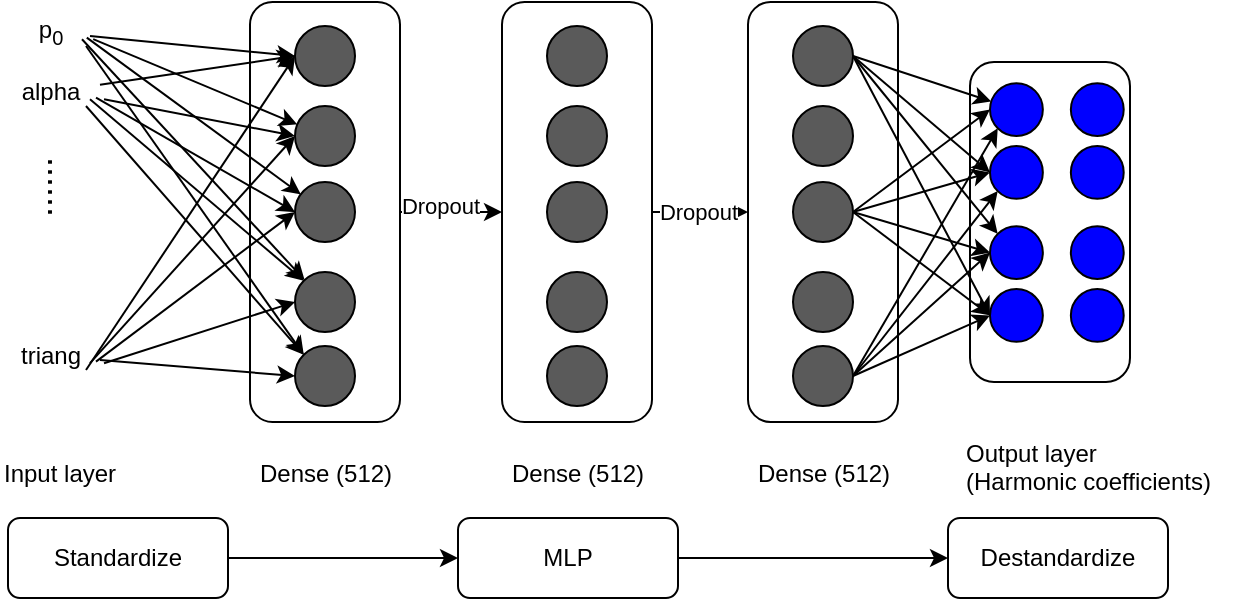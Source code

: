 <mxfile version="28.2.0">
  <diagram name="Page-1" id="Us3IjSDT7tqLzFlyqOSq">
    <mxGraphModel dx="1042" dy="563" grid="1" gridSize="10" guides="1" tooltips="1" connect="1" arrows="1" fold="1" page="1" pageScale="1" pageWidth="850" pageHeight="1100" math="0" shadow="0">
      <root>
        <mxCell id="0" />
        <mxCell id="1" parent="0" />
        <mxCell id="6IdksCOMpPBM9RsViP1L-1" value="p&lt;sub&gt;0&lt;/sub&gt;" style="text;html=1;align=center;verticalAlign=middle;resizable=0;points=[];autosize=1;strokeColor=none;fillColor=none;" parent="1" vertex="1">
          <mxGeometry x="150" y="158" width="40" height="30" as="geometry" />
        </mxCell>
        <mxCell id="6IdksCOMpPBM9RsViP1L-25" value="" style="group" parent="1" vertex="1" connectable="0">
          <mxGeometry x="270" y="158" width="75" height="252" as="geometry" />
        </mxCell>
        <mxCell id="6IdksCOMpPBM9RsViP1L-8" value="" style="rounded=1;whiteSpace=wrap;html=1;" parent="6IdksCOMpPBM9RsViP1L-25" vertex="1">
          <mxGeometry width="75" height="210" as="geometry" />
        </mxCell>
        <mxCell id="6IdksCOMpPBM9RsViP1L-15" value="Dense (512)" style="text;whiteSpace=wrap;html=1;" parent="6IdksCOMpPBM9RsViP1L-25" vertex="1">
          <mxGeometry x="2.5" y="222" width="70" height="30" as="geometry" />
        </mxCell>
        <mxCell id="6IdksCOMpPBM9RsViP1L-16" value="" style="ellipse;whiteSpace=wrap;html=1;aspect=fixed;shadow=0;fillStyle=solid;fillColor=#5A5A5A;" parent="6IdksCOMpPBM9RsViP1L-25" vertex="1">
          <mxGeometry x="22.5" y="12" width="30" height="30" as="geometry" />
        </mxCell>
        <mxCell id="6IdksCOMpPBM9RsViP1L-17" value="" style="ellipse;whiteSpace=wrap;html=1;aspect=fixed;shadow=0;fillStyle=solid;fillColor=#5A5A5A;" parent="6IdksCOMpPBM9RsViP1L-25" vertex="1">
          <mxGeometry x="22.5" y="135" width="30" height="30" as="geometry" />
        </mxCell>
        <mxCell id="6IdksCOMpPBM9RsViP1L-18" value="" style="ellipse;whiteSpace=wrap;html=1;aspect=fixed;shadow=0;fillStyle=solid;fillColor=#5A5A5A;" parent="6IdksCOMpPBM9RsViP1L-25" vertex="1">
          <mxGeometry x="22.5" y="172" width="30" height="30" as="geometry" />
        </mxCell>
        <mxCell id="6IdksCOMpPBM9RsViP1L-19" value="" style="ellipse;whiteSpace=wrap;html=1;aspect=fixed;shadow=0;fillStyle=solid;fillColor=#5A5A5A;" parent="6IdksCOMpPBM9RsViP1L-25" vertex="1">
          <mxGeometry x="22.5" y="52" width="30" height="30" as="geometry" />
        </mxCell>
        <mxCell id="6IdksCOMpPBM9RsViP1L-21" value="" style="ellipse;whiteSpace=wrap;html=1;aspect=fixed;shadow=0;fillStyle=solid;fillColor=#5A5A5A;" parent="6IdksCOMpPBM9RsViP1L-25" vertex="1">
          <mxGeometry x="22.5" y="90" width="30" height="30" as="geometry" />
        </mxCell>
        <mxCell id="6IdksCOMpPBM9RsViP1L-26" value="" style="group" parent="1" vertex="1" connectable="0">
          <mxGeometry x="396" y="158" width="75" height="252" as="geometry" />
        </mxCell>
        <mxCell id="6IdksCOMpPBM9RsViP1L-27" value="" style="rounded=1;whiteSpace=wrap;html=1;" parent="6IdksCOMpPBM9RsViP1L-26" vertex="1">
          <mxGeometry width="75" height="210" as="geometry" />
        </mxCell>
        <mxCell id="6IdksCOMpPBM9RsViP1L-28" value="Dense (512)" style="text;whiteSpace=wrap;html=1;" parent="6IdksCOMpPBM9RsViP1L-26" vertex="1">
          <mxGeometry x="2.5" y="222" width="70" height="30" as="geometry" />
        </mxCell>
        <mxCell id="6IdksCOMpPBM9RsViP1L-29" value="" style="ellipse;whiteSpace=wrap;html=1;aspect=fixed;shadow=0;fillStyle=solid;fillColor=#5A5A5A;" parent="6IdksCOMpPBM9RsViP1L-26" vertex="1">
          <mxGeometry x="22.5" y="12" width="30" height="30" as="geometry" />
        </mxCell>
        <mxCell id="6IdksCOMpPBM9RsViP1L-30" value="" style="ellipse;whiteSpace=wrap;html=1;aspect=fixed;shadow=0;fillStyle=solid;fillColor=#5A5A5A;" parent="6IdksCOMpPBM9RsViP1L-26" vertex="1">
          <mxGeometry x="22.5" y="135" width="30" height="30" as="geometry" />
        </mxCell>
        <mxCell id="6IdksCOMpPBM9RsViP1L-31" value="" style="ellipse;whiteSpace=wrap;html=1;aspect=fixed;shadow=0;fillStyle=solid;fillColor=#5A5A5A;" parent="6IdksCOMpPBM9RsViP1L-26" vertex="1">
          <mxGeometry x="22.5" y="172" width="30" height="30" as="geometry" />
        </mxCell>
        <mxCell id="6IdksCOMpPBM9RsViP1L-32" value="" style="ellipse;whiteSpace=wrap;html=1;aspect=fixed;shadow=0;fillStyle=solid;fillColor=#5A5A5A;" parent="6IdksCOMpPBM9RsViP1L-26" vertex="1">
          <mxGeometry x="22.5" y="52" width="30" height="30" as="geometry" />
        </mxCell>
        <mxCell id="6IdksCOMpPBM9RsViP1L-33" value="" style="ellipse;whiteSpace=wrap;html=1;aspect=fixed;shadow=0;fillStyle=solid;fillColor=#5A5A5A;" parent="6IdksCOMpPBM9RsViP1L-26" vertex="1">
          <mxGeometry x="22.5" y="90" width="30" height="30" as="geometry" />
        </mxCell>
        <mxCell id="6IdksCOMpPBM9RsViP1L-35" value="" style="group" parent="1" vertex="1" connectable="0">
          <mxGeometry x="519" y="158" width="75" height="252" as="geometry" />
        </mxCell>
        <mxCell id="6IdksCOMpPBM9RsViP1L-36" value="" style="rounded=1;whiteSpace=wrap;html=1;" parent="6IdksCOMpPBM9RsViP1L-35" vertex="1">
          <mxGeometry width="75" height="210" as="geometry" />
        </mxCell>
        <mxCell id="6IdksCOMpPBM9RsViP1L-37" value="Dense (512)" style="text;whiteSpace=wrap;html=1;" parent="6IdksCOMpPBM9RsViP1L-35" vertex="1">
          <mxGeometry x="2.5" y="222" width="70" height="30" as="geometry" />
        </mxCell>
        <mxCell id="6IdksCOMpPBM9RsViP1L-38" value="" style="ellipse;whiteSpace=wrap;html=1;aspect=fixed;shadow=0;fillStyle=solid;fillColor=#5A5A5A;" parent="6IdksCOMpPBM9RsViP1L-35" vertex="1">
          <mxGeometry x="22.5" y="12" width="30" height="30" as="geometry" />
        </mxCell>
        <mxCell id="6IdksCOMpPBM9RsViP1L-39" value="" style="ellipse;whiteSpace=wrap;html=1;aspect=fixed;shadow=0;fillStyle=solid;fillColor=#5A5A5A;" parent="6IdksCOMpPBM9RsViP1L-35" vertex="1">
          <mxGeometry x="22.5" y="135" width="30" height="30" as="geometry" />
        </mxCell>
        <mxCell id="6IdksCOMpPBM9RsViP1L-40" value="" style="ellipse;whiteSpace=wrap;html=1;aspect=fixed;shadow=0;fillStyle=solid;fillColor=#5A5A5A;" parent="6IdksCOMpPBM9RsViP1L-35" vertex="1">
          <mxGeometry x="22.5" y="172" width="30" height="30" as="geometry" />
        </mxCell>
        <mxCell id="6IdksCOMpPBM9RsViP1L-41" value="" style="ellipse;whiteSpace=wrap;html=1;aspect=fixed;shadow=0;fillStyle=solid;fillColor=#5A5A5A;" parent="6IdksCOMpPBM9RsViP1L-35" vertex="1">
          <mxGeometry x="22.5" y="52" width="30" height="30" as="geometry" />
        </mxCell>
        <mxCell id="6IdksCOMpPBM9RsViP1L-42" value="" style="ellipse;whiteSpace=wrap;html=1;aspect=fixed;shadow=0;fillStyle=solid;fillColor=#5A5A5A;" parent="6IdksCOMpPBM9RsViP1L-35" vertex="1">
          <mxGeometry x="22.5" y="90" width="30" height="30" as="geometry" />
        </mxCell>
        <mxCell id="6IdksCOMpPBM9RsViP1L-43" style="edgeStyle=orthogonalEdgeStyle;rounded=0;orthogonalLoop=1;jettySize=auto;html=1;exitX=1;exitY=0.5;exitDx=0;exitDy=0;entryX=0;entryY=0.5;entryDx=0;entryDy=0;" parent="1" source="6IdksCOMpPBM9RsViP1L-8" target="6IdksCOMpPBM9RsViP1L-27" edge="1">
          <mxGeometry relative="1" as="geometry" />
        </mxCell>
        <mxCell id="6IdksCOMpPBM9RsViP1L-49" value="Dropout" style="edgeLabel;html=1;align=center;verticalAlign=middle;resizable=0;points=[];" parent="6IdksCOMpPBM9RsViP1L-43" vertex="1" connectable="0">
          <mxGeometry x="-0.237" y="3" relative="1" as="geometry">
            <mxPoint as="offset" />
          </mxGeometry>
        </mxCell>
        <mxCell id="6IdksCOMpPBM9RsViP1L-46" style="edgeStyle=orthogonalEdgeStyle;rounded=0;orthogonalLoop=1;jettySize=auto;html=1;exitX=1;exitY=0.5;exitDx=0;exitDy=0;entryX=0;entryY=0.5;entryDx=0;entryDy=0;" parent="1" source="6IdksCOMpPBM9RsViP1L-27" target="6IdksCOMpPBM9RsViP1L-36" edge="1">
          <mxGeometry relative="1" as="geometry" />
        </mxCell>
        <mxCell id="6IdksCOMpPBM9RsViP1L-47" value="Dropout" style="edgeLabel;html=1;align=center;verticalAlign=middle;resizable=0;points=[];" parent="6IdksCOMpPBM9RsViP1L-46" vertex="1" connectable="0">
          <mxGeometry x="-0.052" relative="1" as="geometry">
            <mxPoint as="offset" />
          </mxGeometry>
        </mxCell>
        <mxCell id="6IdksCOMpPBM9RsViP1L-50" style="rounded=0;orthogonalLoop=1;jettySize=auto;html=1;entryX=0;entryY=0.5;entryDx=0;entryDy=0;" parent="1" source="6IdksCOMpPBM9RsViP1L-1" target="6IdksCOMpPBM9RsViP1L-16" edge="1">
          <mxGeometry relative="1" as="geometry">
            <mxPoint x="190" y="180" as="sourcePoint" />
            <mxPoint x="230" y="170" as="targetPoint" />
          </mxGeometry>
        </mxCell>
        <mxCell id="6IdksCOMpPBM9RsViP1L-52" style="rounded=0;orthogonalLoop=1;jettySize=auto;html=1;exitX=0.9;exitY=0.62;exitDx=0;exitDy=0;exitPerimeter=0;" parent="1" source="6IdksCOMpPBM9RsViP1L-1" target="6IdksCOMpPBM9RsViP1L-17" edge="1">
          <mxGeometry relative="1" as="geometry">
            <mxPoint x="250" y="180" as="sourcePoint" />
            <mxPoint x="353" y="190" as="targetPoint" />
          </mxGeometry>
        </mxCell>
        <mxCell id="6IdksCOMpPBM9RsViP1L-53" style="rounded=0;orthogonalLoop=1;jettySize=auto;html=1;exitX=0.96;exitY=0.593;exitDx=0;exitDy=0;exitPerimeter=0;" parent="1" source="6IdksCOMpPBM9RsViP1L-1" target="6IdksCOMpPBM9RsViP1L-21" edge="1">
          <mxGeometry relative="1" as="geometry">
            <mxPoint x="300" y="190" as="sourcePoint" />
            <mxPoint x="403" y="200" as="targetPoint" />
          </mxGeometry>
        </mxCell>
        <mxCell id="6IdksCOMpPBM9RsViP1L-54" style="rounded=0;orthogonalLoop=1;jettySize=auto;html=1;exitX=1.04;exitY=0.62;exitDx=0;exitDy=0;exitPerimeter=0;" parent="1" source="6IdksCOMpPBM9RsViP1L-1" target="6IdksCOMpPBM9RsViP1L-19" edge="1">
          <mxGeometry relative="1" as="geometry">
            <mxPoint x="300" y="190" as="sourcePoint" />
            <mxPoint x="403" y="200" as="targetPoint" />
          </mxGeometry>
        </mxCell>
        <mxCell id="6IdksCOMpPBM9RsViP1L-55" style="rounded=0;orthogonalLoop=1;jettySize=auto;html=1;entryX=0;entryY=0;entryDx=0;entryDy=0;" parent="1" target="6IdksCOMpPBM9RsViP1L-18" edge="1">
          <mxGeometry relative="1" as="geometry">
            <mxPoint x="188" y="180" as="sourcePoint" />
            <mxPoint x="351" y="380" as="targetPoint" />
          </mxGeometry>
        </mxCell>
        <mxCell id="6IdksCOMpPBM9RsViP1L-56" value="alpha" style="text;html=1;align=center;verticalAlign=middle;resizable=0;points=[];autosize=1;strokeColor=none;fillColor=none;" parent="1" vertex="1">
          <mxGeometry x="145" y="188" width="50" height="30" as="geometry" />
        </mxCell>
        <mxCell id="6IdksCOMpPBM9RsViP1L-57" style="rounded=0;orthogonalLoop=1;jettySize=auto;html=1;entryX=0;entryY=0.5;entryDx=0;entryDy=0;" parent="1" source="6IdksCOMpPBM9RsViP1L-56" target="6IdksCOMpPBM9RsViP1L-16" edge="1">
          <mxGeometry relative="1" as="geometry">
            <mxPoint x="190" y="210" as="sourcePoint" />
            <mxPoint x="293" y="215" as="targetPoint" />
          </mxGeometry>
        </mxCell>
        <mxCell id="6IdksCOMpPBM9RsViP1L-58" style="rounded=0;orthogonalLoop=1;jettySize=auto;html=1;exitX=0.9;exitY=0.62;exitDx=0;exitDy=0;exitPerimeter=0;entryX=0;entryY=0;entryDx=0;entryDy=0;" parent="1" source="6IdksCOMpPBM9RsViP1L-56" target="6IdksCOMpPBM9RsViP1L-17" edge="1">
          <mxGeometry relative="1" as="geometry">
            <mxPoint x="250" y="210" as="sourcePoint" />
            <mxPoint x="297" y="327" as="targetPoint" />
          </mxGeometry>
        </mxCell>
        <mxCell id="6IdksCOMpPBM9RsViP1L-59" style="rounded=0;orthogonalLoop=1;jettySize=auto;html=1;exitX=0.96;exitY=0.593;exitDx=0;exitDy=0;exitPerimeter=0;entryX=0;entryY=0.5;entryDx=0;entryDy=0;" parent="1" source="6IdksCOMpPBM9RsViP1L-56" target="6IdksCOMpPBM9RsViP1L-21" edge="1">
          <mxGeometry relative="1" as="geometry">
            <mxPoint x="300" y="220" as="sourcePoint" />
            <mxPoint x="295" y="284" as="targetPoint" />
          </mxGeometry>
        </mxCell>
        <mxCell id="6IdksCOMpPBM9RsViP1L-60" style="rounded=0;orthogonalLoop=1;jettySize=auto;html=1;exitX=1.04;exitY=0.62;exitDx=0;exitDy=0;exitPerimeter=0;entryX=0;entryY=0.5;entryDx=0;entryDy=0;" parent="1" source="6IdksCOMpPBM9RsViP1L-56" target="6IdksCOMpPBM9RsViP1L-19" edge="1">
          <mxGeometry relative="1" as="geometry">
            <mxPoint x="300" y="220" as="sourcePoint" />
            <mxPoint x="294" y="249" as="targetPoint" />
          </mxGeometry>
        </mxCell>
        <mxCell id="6IdksCOMpPBM9RsViP1L-61" style="rounded=0;orthogonalLoop=1;jettySize=auto;html=1;entryX=0;entryY=0;entryDx=0;entryDy=0;" parent="1" target="6IdksCOMpPBM9RsViP1L-18" edge="1">
          <mxGeometry relative="1" as="geometry">
            <mxPoint x="188" y="210" as="sourcePoint" />
            <mxPoint x="297" y="364" as="targetPoint" />
          </mxGeometry>
        </mxCell>
        <mxCell id="6IdksCOMpPBM9RsViP1L-62" value="&lt;font style=&quot;font-size: 18px;&quot;&gt;......&lt;/font&gt;" style="text;html=1;align=center;verticalAlign=middle;resizable=0;points=[];autosize=1;strokeColor=none;fillColor=none;rotation=90;" parent="1" vertex="1">
          <mxGeometry x="150" y="230" width="50" height="40" as="geometry" />
        </mxCell>
        <mxCell id="6IdksCOMpPBM9RsViP1L-63" value="triang" style="text;html=1;align=center;verticalAlign=middle;resizable=0;points=[];autosize=1;strokeColor=none;fillColor=none;" parent="1" vertex="1">
          <mxGeometry x="145" y="320" width="50" height="30" as="geometry" />
        </mxCell>
        <mxCell id="6IdksCOMpPBM9RsViP1L-64" style="rounded=0;orthogonalLoop=1;jettySize=auto;html=1;entryX=0;entryY=0.5;entryDx=0;entryDy=0;" parent="1" source="6IdksCOMpPBM9RsViP1L-63" target="6IdksCOMpPBM9RsViP1L-18" edge="1">
          <mxGeometry relative="1" as="geometry">
            <mxPoint x="190" y="342" as="sourcePoint" />
            <mxPoint x="293" y="347" as="targetPoint" />
          </mxGeometry>
        </mxCell>
        <mxCell id="6IdksCOMpPBM9RsViP1L-65" style="rounded=0;orthogonalLoop=1;jettySize=auto;html=1;exitX=0.9;exitY=0.62;exitDx=0;exitDy=0;exitPerimeter=0;entryX=0;entryY=0.5;entryDx=0;entryDy=0;" parent="1" source="6IdksCOMpPBM9RsViP1L-63" target="6IdksCOMpPBM9RsViP1L-19" edge="1">
          <mxGeometry relative="1" as="geometry">
            <mxPoint x="250" y="342" as="sourcePoint" />
            <mxPoint x="297" y="459" as="targetPoint" />
          </mxGeometry>
        </mxCell>
        <mxCell id="6IdksCOMpPBM9RsViP1L-66" style="rounded=0;orthogonalLoop=1;jettySize=auto;html=1;exitX=0.96;exitY=0.593;exitDx=0;exitDy=0;exitPerimeter=0;entryX=0;entryY=0.5;entryDx=0;entryDy=0;" parent="1" source="6IdksCOMpPBM9RsViP1L-63" target="6IdksCOMpPBM9RsViP1L-21" edge="1">
          <mxGeometry relative="1" as="geometry">
            <mxPoint x="300" y="352" as="sourcePoint" />
            <mxPoint x="295" y="416" as="targetPoint" />
          </mxGeometry>
        </mxCell>
        <mxCell id="6IdksCOMpPBM9RsViP1L-67" style="rounded=0;orthogonalLoop=1;jettySize=auto;html=1;exitX=1.04;exitY=0.62;exitDx=0;exitDy=0;exitPerimeter=0;entryX=0;entryY=0.5;entryDx=0;entryDy=0;" parent="1" source="6IdksCOMpPBM9RsViP1L-63" target="6IdksCOMpPBM9RsViP1L-17" edge="1">
          <mxGeometry relative="1" as="geometry">
            <mxPoint x="300" y="352" as="sourcePoint" />
            <mxPoint x="294" y="381" as="targetPoint" />
          </mxGeometry>
        </mxCell>
        <mxCell id="6IdksCOMpPBM9RsViP1L-68" style="rounded=0;orthogonalLoop=1;jettySize=auto;html=1;entryX=0;entryY=0.5;entryDx=0;entryDy=0;" parent="1" target="6IdksCOMpPBM9RsViP1L-16" edge="1">
          <mxGeometry relative="1" as="geometry">
            <mxPoint x="188" y="342" as="sourcePoint" />
            <mxPoint x="297" y="496" as="targetPoint" />
          </mxGeometry>
        </mxCell>
        <mxCell id="6IdksCOMpPBM9RsViP1L-69" value="Input layer" style="text;whiteSpace=wrap;html=1;" parent="1" vertex="1">
          <mxGeometry x="145" y="380" width="70" height="30" as="geometry" />
        </mxCell>
        <mxCell id="6IdksCOMpPBM9RsViP1L-70" value="" style="group" parent="1" vertex="1" connectable="0">
          <mxGeometry x="630" y="188" width="140" height="222" as="geometry" />
        </mxCell>
        <mxCell id="6IdksCOMpPBM9RsViP1L-71" value="" style="rounded=1;whiteSpace=wrap;html=1;" parent="6IdksCOMpPBM9RsViP1L-70" vertex="1">
          <mxGeometry width="80" height="160" as="geometry" />
        </mxCell>
        <mxCell id="6IdksCOMpPBM9RsViP1L-72" value="&lt;div&gt;Output layer&lt;/div&gt;&lt;div&gt;(Harmonic coefficients)&lt;/div&gt;" style="text;whiteSpace=wrap;html=1;" parent="6IdksCOMpPBM9RsViP1L-70" vertex="1">
          <mxGeometry x="-3.69" y="182" width="134.66" height="26.43" as="geometry" />
        </mxCell>
        <mxCell id="6IdksCOMpPBM9RsViP1L-73" value="" style="ellipse;whiteSpace=wrap;html=1;aspect=fixed;shadow=0;fillStyle=solid;fillColor=light-dark(#0000ff, #a0a0a0);" parent="6IdksCOMpPBM9RsViP1L-70" vertex="1">
          <mxGeometry x="10" y="10.571" width="26.428" height="26.428" as="geometry" />
        </mxCell>
        <mxCell id="6IdksCOMpPBM9RsViP1L-74" value="" style="ellipse;whiteSpace=wrap;html=1;aspect=fixed;shadow=0;fillStyle=solid;fillColor=light-dark(#0000ff, #a0a0a0);" parent="6IdksCOMpPBM9RsViP1L-70" vertex="1">
          <mxGeometry x="50.43" y="41.999" width="26.428" height="26.428" as="geometry" />
        </mxCell>
        <mxCell id="6IdksCOMpPBM9RsViP1L-76" value="" style="ellipse;whiteSpace=wrap;html=1;aspect=fixed;shadow=0;fillStyle=solid;fillColor=light-dark(#0000ff, #a0a0a0);" parent="6IdksCOMpPBM9RsViP1L-70" vertex="1">
          <mxGeometry x="50.43" y="10.57" width="26.428" height="26.428" as="geometry" />
        </mxCell>
        <mxCell id="6IdksCOMpPBM9RsViP1L-77" value="" style="ellipse;whiteSpace=wrap;html=1;aspect=fixed;shadow=0;fillStyle=solid;fillColor=light-dark(#0000ff, #a0a0a0);" parent="6IdksCOMpPBM9RsViP1L-70" vertex="1">
          <mxGeometry x="10" y="41.996" width="26.428" height="26.428" as="geometry" />
        </mxCell>
        <mxCell id="6IdksCOMpPBM9RsViP1L-79" value="" style="ellipse;whiteSpace=wrap;html=1;aspect=fixed;shadow=0;fillStyle=solid;fillColor=light-dark(#0000ff, #a0a0a0);" parent="6IdksCOMpPBM9RsViP1L-70" vertex="1">
          <mxGeometry x="10" y="82.072" width="26.428" height="26.428" as="geometry" />
        </mxCell>
        <mxCell id="6IdksCOMpPBM9RsViP1L-80" value="" style="ellipse;whiteSpace=wrap;html=1;aspect=fixed;shadow=0;fillStyle=solid;fillColor=light-dark(#0000ff, #a0a0a0);" parent="6IdksCOMpPBM9RsViP1L-70" vertex="1">
          <mxGeometry x="50.43" y="113.499" width="26.428" height="26.428" as="geometry" />
        </mxCell>
        <mxCell id="6IdksCOMpPBM9RsViP1L-81" value="" style="ellipse;whiteSpace=wrap;html=1;aspect=fixed;shadow=0;fillStyle=solid;fillColor=light-dark(#0000ff, #a0a0a0);" parent="6IdksCOMpPBM9RsViP1L-70" vertex="1">
          <mxGeometry x="50.43" y="82.07" width="26.428" height="26.428" as="geometry" />
        </mxCell>
        <mxCell id="6IdksCOMpPBM9RsViP1L-82" value="" style="ellipse;whiteSpace=wrap;html=1;aspect=fixed;shadow=0;fillStyle=solid;fillColor=light-dark(#0000ff, #a0a0a0);" parent="6IdksCOMpPBM9RsViP1L-70" vertex="1">
          <mxGeometry x="10" y="113.496" width="26.428" height="26.428" as="geometry" />
        </mxCell>
        <mxCell id="6IdksCOMpPBM9RsViP1L-83" style="rounded=0;orthogonalLoop=1;jettySize=auto;html=1;exitX=1;exitY=0.5;exitDx=0;exitDy=0;" parent="1" source="6IdksCOMpPBM9RsViP1L-38" target="6IdksCOMpPBM9RsViP1L-73" edge="1">
          <mxGeometry relative="1" as="geometry" />
        </mxCell>
        <mxCell id="6IdksCOMpPBM9RsViP1L-84" style="rounded=0;orthogonalLoop=1;jettySize=auto;html=1;exitX=1;exitY=0.5;exitDx=0;exitDy=0;entryX=0;entryY=0.5;entryDx=0;entryDy=0;" parent="1" source="6IdksCOMpPBM9RsViP1L-38" target="6IdksCOMpPBM9RsViP1L-77" edge="1">
          <mxGeometry relative="1" as="geometry" />
        </mxCell>
        <mxCell id="6IdksCOMpPBM9RsViP1L-85" style="rounded=0;orthogonalLoop=1;jettySize=auto;html=1;exitX=1;exitY=0.5;exitDx=0;exitDy=0;entryX=0;entryY=0;entryDx=0;entryDy=0;" parent="1" source="6IdksCOMpPBM9RsViP1L-38" target="6IdksCOMpPBM9RsViP1L-79" edge="1">
          <mxGeometry relative="1" as="geometry" />
        </mxCell>
        <mxCell id="6IdksCOMpPBM9RsViP1L-86" style="rounded=0;orthogonalLoop=1;jettySize=auto;html=1;exitX=1;exitY=0.5;exitDx=0;exitDy=0;entryX=0;entryY=0.5;entryDx=0;entryDy=0;" parent="1" source="6IdksCOMpPBM9RsViP1L-38" target="6IdksCOMpPBM9RsViP1L-82" edge="1">
          <mxGeometry relative="1" as="geometry" />
        </mxCell>
        <mxCell id="6IdksCOMpPBM9RsViP1L-87" style="rounded=0;orthogonalLoop=1;jettySize=auto;html=1;exitX=1;exitY=0.5;exitDx=0;exitDy=0;entryX=0;entryY=0.5;entryDx=0;entryDy=0;" parent="1" source="6IdksCOMpPBM9RsViP1L-42" target="6IdksCOMpPBM9RsViP1L-73" edge="1">
          <mxGeometry relative="1" as="geometry" />
        </mxCell>
        <mxCell id="6IdksCOMpPBM9RsViP1L-89" style="rounded=0;orthogonalLoop=1;jettySize=auto;html=1;exitX=1;exitY=0.5;exitDx=0;exitDy=0;entryX=0;entryY=0.5;entryDx=0;entryDy=0;" parent="1" source="6IdksCOMpPBM9RsViP1L-42" target="6IdksCOMpPBM9RsViP1L-77" edge="1">
          <mxGeometry relative="1" as="geometry" />
        </mxCell>
        <mxCell id="6IdksCOMpPBM9RsViP1L-90" style="rounded=0;orthogonalLoop=1;jettySize=auto;html=1;exitX=1;exitY=0.5;exitDx=0;exitDy=0;entryX=0;entryY=0.5;entryDx=0;entryDy=0;" parent="1" source="6IdksCOMpPBM9RsViP1L-42" target="6IdksCOMpPBM9RsViP1L-79" edge="1">
          <mxGeometry relative="1" as="geometry" />
        </mxCell>
        <mxCell id="6IdksCOMpPBM9RsViP1L-91" style="rounded=0;orthogonalLoop=1;jettySize=auto;html=1;exitX=1;exitY=0.5;exitDx=0;exitDy=0;entryX=0;entryY=0.5;entryDx=0;entryDy=0;" parent="1" source="6IdksCOMpPBM9RsViP1L-42" target="6IdksCOMpPBM9RsViP1L-82" edge="1">
          <mxGeometry relative="1" as="geometry" />
        </mxCell>
        <mxCell id="6IdksCOMpPBM9RsViP1L-92" style="rounded=0;orthogonalLoop=1;jettySize=auto;html=1;exitX=1;exitY=0.5;exitDx=0;exitDy=0;entryX=0;entryY=1;entryDx=0;entryDy=0;" parent="1" source="6IdksCOMpPBM9RsViP1L-40" target="6IdksCOMpPBM9RsViP1L-73" edge="1">
          <mxGeometry relative="1" as="geometry" />
        </mxCell>
        <mxCell id="6IdksCOMpPBM9RsViP1L-93" style="rounded=0;orthogonalLoop=1;jettySize=auto;html=1;exitX=1;exitY=0.5;exitDx=0;exitDy=0;entryX=0;entryY=1;entryDx=0;entryDy=0;" parent="1" source="6IdksCOMpPBM9RsViP1L-40" target="6IdksCOMpPBM9RsViP1L-77" edge="1">
          <mxGeometry relative="1" as="geometry" />
        </mxCell>
        <mxCell id="6IdksCOMpPBM9RsViP1L-94" style="rounded=0;orthogonalLoop=1;jettySize=auto;html=1;exitX=1;exitY=0.5;exitDx=0;exitDy=0;entryX=0;entryY=0.5;entryDx=0;entryDy=0;" parent="1" source="6IdksCOMpPBM9RsViP1L-40" target="6IdksCOMpPBM9RsViP1L-79" edge="1">
          <mxGeometry relative="1" as="geometry" />
        </mxCell>
        <mxCell id="6IdksCOMpPBM9RsViP1L-95" style="rounded=0;orthogonalLoop=1;jettySize=auto;html=1;exitX=1;exitY=0.5;exitDx=0;exitDy=0;entryX=0;entryY=0.5;entryDx=0;entryDy=0;" parent="1" source="6IdksCOMpPBM9RsViP1L-40" target="6IdksCOMpPBM9RsViP1L-82" edge="1">
          <mxGeometry relative="1" as="geometry" />
        </mxCell>
        <mxCell id="_maIiPUvv-c5i7LZCps2-7" value="" style="edgeStyle=orthogonalEdgeStyle;rounded=0;orthogonalLoop=1;jettySize=auto;html=1;" edge="1" parent="1" source="_maIiPUvv-c5i7LZCps2-2" target="_maIiPUvv-c5i7LZCps2-6">
          <mxGeometry relative="1" as="geometry" />
        </mxCell>
        <mxCell id="_maIiPUvv-c5i7LZCps2-2" value="Standardize" style="rounded=1;whiteSpace=wrap;html=1;" vertex="1" parent="1">
          <mxGeometry x="149" y="416" width="110" height="40" as="geometry" />
        </mxCell>
        <mxCell id="_maIiPUvv-c5i7LZCps2-9" value="" style="edgeStyle=orthogonalEdgeStyle;rounded=0;orthogonalLoop=1;jettySize=auto;html=1;" edge="1" parent="1" source="_maIiPUvv-c5i7LZCps2-6" target="_maIiPUvv-c5i7LZCps2-8">
          <mxGeometry relative="1" as="geometry" />
        </mxCell>
        <mxCell id="_maIiPUvv-c5i7LZCps2-6" value="MLP" style="rounded=1;whiteSpace=wrap;html=1;" vertex="1" parent="1">
          <mxGeometry x="374" y="416" width="110" height="40" as="geometry" />
        </mxCell>
        <mxCell id="_maIiPUvv-c5i7LZCps2-8" value="Destandardize" style="rounded=1;whiteSpace=wrap;html=1;" vertex="1" parent="1">
          <mxGeometry x="619" y="416" width="110" height="40" as="geometry" />
        </mxCell>
      </root>
    </mxGraphModel>
  </diagram>
</mxfile>
